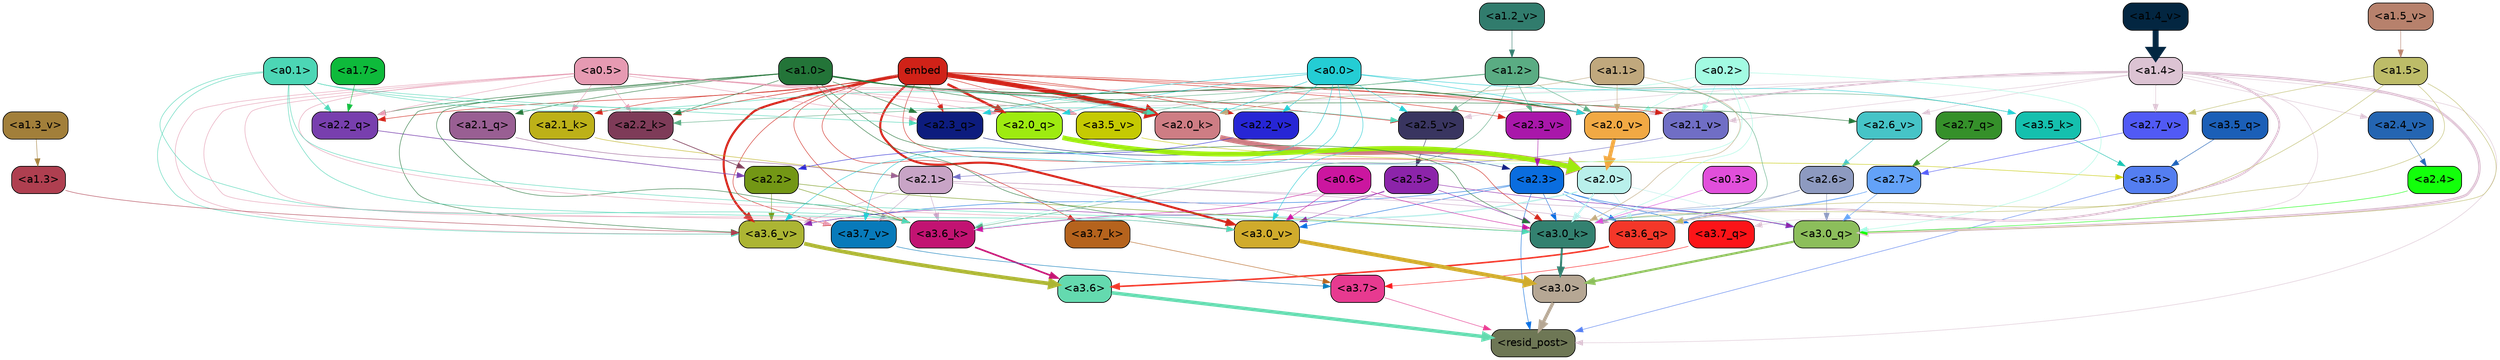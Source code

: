 strict digraph "" {
	graph [bgcolor=transparent,
		layout=dot,
		overlap=false,
		splines=true
	];
	"<a3.7>"	[color=black,
		fillcolor="#e73a90",
		fontname=Helvetica,
		shape=box,
		style="filled, rounded"];
	"<resid_post>"	[color=black,
		fillcolor="#6e7755",
		fontname=Helvetica,
		shape=box,
		style="filled, rounded"];
	"<a3.7>" -> "<resid_post>"	[color="#e73a90",
		penwidth=0.6239100098609924];
	"<a3.6>"	[color=black,
		fillcolor="#64daaf",
		fontname=Helvetica,
		shape=box,
		style="filled, rounded"];
	"<a3.6>" -> "<resid_post>"	[color="#64daaf",
		penwidth=4.569062113761902];
	"<a3.5>"	[color=black,
		fillcolor="#547ef0",
		fontname=Helvetica,
		shape=box,
		style="filled, rounded"];
	"<a3.5>" -> "<resid_post>"	[color="#547ef0",
		penwidth=0.6];
	"<a3.0>"	[color=black,
		fillcolor="#b6a794",
		fontname=Helvetica,
		shape=box,
		style="filled, rounded"];
	"<a3.0>" -> "<resid_post>"	[color="#b6a794",
		penwidth=4.283544182777405];
	"<a2.3>"	[color=black,
		fillcolor="#0a6ddf",
		fontname=Helvetica,
		shape=box,
		style="filled, rounded"];
	"<a2.3>" -> "<resid_post>"	[color="#0a6ddf",
		penwidth=0.6];
	"<a3.7_q>"	[color=black,
		fillcolor="#fc1418",
		fontname=Helvetica,
		shape=box,
		style="filled, rounded"];
	"<a2.3>" -> "<a3.7_q>"	[color="#0a6ddf",
		penwidth=0.6];
	"<a3.6_q>"	[color=black,
		fillcolor="#f43729",
		fontname=Helvetica,
		shape=box,
		style="filled, rounded"];
	"<a2.3>" -> "<a3.6_q>"	[color="#0a6ddf",
		penwidth=0.6];
	"<a3.0_q>"	[color=black,
		fillcolor="#8cbe5b",
		fontname=Helvetica,
		shape=box,
		style="filled, rounded"];
	"<a2.3>" -> "<a3.0_q>"	[color="#0a6ddf",
		penwidth=0.6];
	"<a3.0_k>"	[color=black,
		fillcolor="#338170",
		fontname=Helvetica,
		shape=box,
		style="filled, rounded"];
	"<a2.3>" -> "<a3.0_k>"	[color="#0a6ddf",
		penwidth=0.6];
	"<a3.6_v>"	[color=black,
		fillcolor="#acb533",
		fontname=Helvetica,
		shape=box,
		style="filled, rounded"];
	"<a2.3>" -> "<a3.6_v>"	[color="#0a6ddf",
		penwidth=0.6];
	"<a3.0_v>"	[color=black,
		fillcolor="#d0ab2c",
		fontname=Helvetica,
		shape=box,
		style="filled, rounded"];
	"<a2.3>" -> "<a3.0_v>"	[color="#0a6ddf",
		penwidth=0.6];
	"<a1.4>"	[color=black,
		fillcolor="#dcc3d3",
		fontname=Helvetica,
		shape=box,
		style="filled, rounded"];
	"<a1.4>" -> "<resid_post>"	[color="#dcc3d3",
		penwidth=0.6];
	"<a1.4>" -> "<a3.7_q>"	[color="#dcc3d3",
		penwidth=0.6];
	"<a1.4>" -> "<a3.6_q>"	[color="#dcc3d3",
		penwidth=2.6908124685287476];
	"<a1.4>" -> "<a3.0_q>"	[color="#dcc3d3",
		penwidth=3.32076895236969];
	"<a2.3_q>"	[color=black,
		fillcolor="#0d1c7e",
		fontname=Helvetica,
		shape=box,
		style="filled, rounded"];
	"<a1.4>" -> "<a2.3_q>"	[color="#dcc3d3",
		penwidth=0.6];
	"<a2.7_v>"	[color=black,
		fillcolor="#515af5",
		fontname=Helvetica,
		shape=box,
		style="filled, rounded"];
	"<a1.4>" -> "<a2.7_v>"	[color="#dcc3d3",
		penwidth=0.6];
	"<a2.6_v>"	[color=black,
		fillcolor="#46c4c7",
		fontname=Helvetica,
		shape=box,
		style="filled, rounded"];
	"<a1.4>" -> "<a2.6_v>"	[color="#dcc3d3",
		penwidth=0.6];
	"<a2.5_v>"	[color=black,
		fillcolor="#393560",
		fontname=Helvetica,
		shape=box,
		style="filled, rounded"];
	"<a1.4>" -> "<a2.5_v>"	[color="#dcc3d3",
		penwidth=0.6];
	"<a2.4_v>"	[color=black,
		fillcolor="#2465b2",
		fontname=Helvetica,
		shape=box,
		style="filled, rounded"];
	"<a1.4>" -> "<a2.4_v>"	[color="#dcc3d3",
		penwidth=0.6];
	"<a2.1_v>"	[color=black,
		fillcolor="#706ec5",
		fontname=Helvetica,
		shape=box,
		style="filled, rounded"];
	"<a1.4>" -> "<a2.1_v>"	[color="#dcc3d3",
		penwidth=0.6];
	"<a2.0_v>"	[color=black,
		fillcolor="#f1a944",
		fontname=Helvetica,
		shape=box,
		style="filled, rounded"];
	"<a1.4>" -> "<a2.0_v>"	[color="#dcc3d3",
		penwidth=2.3065454959869385];
	"<a3.7_q>" -> "<a3.7>"	[color="#fc1418",
		penwidth=0.6];
	"<a3.6_q>" -> "<a3.6>"	[color="#f43729",
		penwidth=2.03758105635643];
	"<a3.5_q>"	[color=black,
		fillcolor="#1b5fb7",
		fontname=Helvetica,
		shape=box,
		style="filled, rounded"];
	"<a3.5_q>" -> "<a3.5>"	[color="#1b5fb7",
		penwidth=0.6];
	"<a3.0_q>" -> "<a3.0>"	[color="#8cbe5b",
		penwidth=2.8638100624084473];
	"<a3.7_k>"	[color=black,
		fillcolor="#b5631d",
		fontname=Helvetica,
		shape=box,
		style="filled, rounded"];
	"<a3.7_k>" -> "<a3.7>"	[color="#b5631d",
		penwidth=0.6];
	"<a3.6_k>"	[color=black,
		fillcolor="#c21372",
		fontname=Helvetica,
		shape=box,
		style="filled, rounded"];
	"<a3.6_k>" -> "<a3.6>"	[color="#c21372",
		penwidth=2.174198240041733];
	"<a3.5_k>"	[color=black,
		fillcolor="#15c0ae",
		fontname=Helvetica,
		shape=box,
		style="filled, rounded"];
	"<a3.5_k>" -> "<a3.5>"	[color="#15c0ae",
		penwidth=0.6];
	"<a3.0_k>" -> "<a3.0>"	[color="#338170",
		penwidth=2.6274144649505615];
	"<a3.7_v>"	[color=black,
		fillcolor="#087aba",
		fontname=Helvetica,
		shape=box,
		style="filled, rounded"];
	"<a3.7_v>" -> "<a3.7>"	[color="#087aba",
		penwidth=0.6];
	"<a3.6_v>" -> "<a3.6>"	[color="#acb533",
		penwidth=5.002329230308533];
	"<a3.5_v>"	[color=black,
		fillcolor="#c5ca02",
		fontname=Helvetica,
		shape=box,
		style="filled, rounded"];
	"<a3.5_v>" -> "<a3.5>"	[color="#c5ca02",
		penwidth=0.6];
	"<a3.0_v>" -> "<a3.0>"	[color="#d0ab2c",
		penwidth=5.188832879066467];
	"<a2.7>"	[color=black,
		fillcolor="#63a2f8",
		fontname=Helvetica,
		shape=box,
		style="filled, rounded"];
	"<a2.7>" -> "<a3.6_q>"	[color="#63a2f8",
		penwidth=0.6];
	"<a2.7>" -> "<a3.0_q>"	[color="#63a2f8",
		penwidth=0.6];
	"<a2.7>" -> "<a3.0_k>"	[color="#63a2f8",
		penwidth=0.6];
	"<a2.6>"	[color=black,
		fillcolor="#8d9ac0",
		fontname=Helvetica,
		shape=box,
		style="filled, rounded"];
	"<a2.6>" -> "<a3.6_q>"	[color="#8d9ac0",
		penwidth=0.6];
	"<a2.6>" -> "<a3.0_q>"	[color="#8d9ac0",
		penwidth=0.6];
	"<a2.6>" -> "<a3.0_k>"	[color="#8d9ac0",
		penwidth=0.6];
	"<a2.1>"	[color=black,
		fillcolor="#c8a4c6",
		fontname=Helvetica,
		shape=box,
		style="filled, rounded"];
	"<a2.1>" -> "<a3.6_q>"	[color="#c8a4c6",
		penwidth=0.6];
	"<a2.1>" -> "<a3.0_q>"	[color="#c8a4c6",
		penwidth=0.6];
	"<a2.1>" -> "<a3.6_k>"	[color="#c8a4c6",
		penwidth=0.6];
	"<a2.1>" -> "<a3.0_k>"	[color="#c8a4c6",
		penwidth=0.6];
	"<a2.1>" -> "<a3.7_v>"	[color="#c8a4c6",
		penwidth=0.6];
	"<a2.1>" -> "<a3.6_v>"	[color="#c8a4c6",
		penwidth=0.6];
	"<a2.0>"	[color=black,
		fillcolor="#b9f0eb",
		fontname=Helvetica,
		shape=box,
		style="filled, rounded"];
	"<a2.0>" -> "<a3.6_q>"	[color="#b9f0eb",
		penwidth=0.6];
	"<a2.0>" -> "<a3.0_q>"	[color="#b9f0eb",
		penwidth=0.6];
	"<a2.0>" -> "<a3.6_k>"	[color="#b9f0eb",
		penwidth=1.6254686117172241];
	"<a2.0>" -> "<a3.0_k>"	[color="#b9f0eb",
		penwidth=2.182972814887762];
	"<a1.5>"	[color=black,
		fillcolor="#bdbc68",
		fontname=Helvetica,
		shape=box,
		style="filled, rounded"];
	"<a1.5>" -> "<a3.6_q>"	[color="#bdbc68",
		penwidth=0.6];
	"<a1.5>" -> "<a3.0_q>"	[color="#bdbc68",
		penwidth=0.6];
	"<a1.5>" -> "<a3.0_k>"	[color="#bdbc68",
		penwidth=0.6];
	"<a1.5>" -> "<a2.7_v>"	[color="#bdbc68",
		penwidth=0.6];
	"<a2.5>"	[color=black,
		fillcolor="#8c24aa",
		fontname=Helvetica,
		shape=box,
		style="filled, rounded"];
	"<a2.5>" -> "<a3.0_q>"	[color="#8c24aa",
		penwidth=0.6];
	"<a2.5>" -> "<a3.0_k>"	[color="#8c24aa",
		penwidth=0.6];
	"<a2.5>" -> "<a3.6_v>"	[color="#8c24aa",
		penwidth=0.6];
	"<a2.5>" -> "<a3.0_v>"	[color="#8c24aa",
		penwidth=0.6];
	"<a2.4>"	[color=black,
		fillcolor="#13ff0b",
		fontname=Helvetica,
		shape=box,
		style="filled, rounded"];
	"<a2.4>" -> "<a3.0_q>"	[color="#13ff0b",
		penwidth=0.6];
	"<a0.2>"	[color=black,
		fillcolor="#a2fbe2",
		fontname=Helvetica,
		shape=box,
		style="filled, rounded"];
	"<a0.2>" -> "<a3.0_q>"	[color="#a2fbe2",
		penwidth=0.6];
	"<a0.2>" -> "<a3.6_k>"	[color="#a2fbe2",
		penwidth=0.6];
	"<a0.2>" -> "<a3.0_k>"	[color="#a2fbe2",
		penwidth=0.6];
	"<a2.0_k>"	[color=black,
		fillcolor="#ce7d84",
		fontname=Helvetica,
		shape=box,
		style="filled, rounded"];
	"<a0.2>" -> "<a2.0_k>"	[color="#a2fbe2",
		penwidth=0.6];
	"<a0.2>" -> "<a2.1_v>"	[color="#a2fbe2",
		penwidth=0.6];
	"<a0.2>" -> "<a2.0_v>"	[color="#a2fbe2",
		penwidth=0.6];
	embed	[color=black,
		fillcolor="#d02218",
		fontname=Helvetica,
		shape=box,
		style="filled, rounded"];
	embed -> "<a3.7_k>"	[color="#d02218",
		penwidth=0.6];
	embed -> "<a3.6_k>"	[color="#d02218",
		penwidth=0.6];
	embed -> "<a3.0_k>"	[color="#d02218",
		penwidth=0.6];
	embed -> "<a3.7_v>"	[color="#d02218",
		penwidth=0.6];
	embed -> "<a3.6_v>"	[color="#d02218",
		penwidth=2.809220314025879];
	embed -> "<a3.5_v>"	[color="#d02218",
		penwidth=0.6];
	embed -> "<a3.0_v>"	[color="#d02218",
		penwidth=2.754121422767639];
	embed -> "<a2.3_q>"	[color="#d02218",
		penwidth=0.6];
	"<a2.2_q>"	[color=black,
		fillcolor="#783fae",
		fontname=Helvetica,
		shape=box,
		style="filled, rounded"];
	embed -> "<a2.2_q>"	[color="#d02218",
		penwidth=0.6];
	"<a2.0_q>"	[color=black,
		fillcolor="#9eeb10",
		fontname=Helvetica,
		shape=box,
		style="filled, rounded"];
	embed -> "<a2.0_q>"	[color="#d02218",
		penwidth=3.102177858352661];
	"<a2.2_k>"	[color=black,
		fillcolor="#7e3b58",
		fontname=Helvetica,
		shape=box,
		style="filled, rounded"];
	embed -> "<a2.2_k>"	[color="#d02218",
		penwidth=0.6805839538574219];
	"<a2.1_k>"	[color=black,
		fillcolor="#bdb118",
		fontname=Helvetica,
		shape=box,
		style="filled, rounded"];
	embed -> "<a2.1_k>"	[color="#d02218",
		penwidth=0.6];
	embed -> "<a2.0_k>"	[color="#d02218",
		penwidth=5.977519929409027];
	embed -> "<a2.5_v>"	[color="#d02218",
		penwidth=0.6];
	"<a2.3_v>"	[color=black,
		fillcolor="#a917aa",
		fontname=Helvetica,
		shape=box,
		style="filled, rounded"];
	embed -> "<a2.3_v>"	[color="#d02218",
		penwidth=0.6];
	"<a2.2_v>"	[color=black,
		fillcolor="#2726d5",
		fontname=Helvetica,
		shape=box,
		style="filled, rounded"];
	embed -> "<a2.2_v>"	[color="#d02218",
		penwidth=0.6436443328857422];
	embed -> "<a2.1_v>"	[color="#d02218",
		penwidth=0.6];
	embed -> "<a2.0_v>"	[color="#d02218",
		penwidth=0.6];
	"<a2.2>"	[color=black,
		fillcolor="#739715",
		fontname=Helvetica,
		shape=box,
		style="filled, rounded"];
	"<a2.2>" -> "<a3.6_k>"	[color="#739715",
		penwidth=0.6];
	"<a2.2>" -> "<a3.0_k>"	[color="#739715",
		penwidth=0.6065438985824585];
	"<a2.2>" -> "<a3.6_v>"	[color="#739715",
		penwidth=0.6];
	"<a1.2>"	[color=black,
		fillcolor="#5aac83",
		fontname=Helvetica,
		shape=box,
		style="filled, rounded"];
	"<a1.2>" -> "<a3.6_k>"	[color="#5aac83",
		penwidth=0.6];
	"<a1.2>" -> "<a3.5_k>"	[color="#5aac83",
		penwidth=0.6];
	"<a1.2>" -> "<a3.0_k>"	[color="#5aac83",
		penwidth=0.6];
	"<a1.2>" -> "<a3.5_v>"	[color="#5aac83",
		penwidth=0.6];
	"<a1.2>" -> "<a2.2_k>"	[color="#5aac83",
		penwidth=0.6];
	"<a1.2>" -> "<a2.5_v>"	[color="#5aac83",
		penwidth=0.6];
	"<a1.2>" -> "<a2.3_v>"	[color="#5aac83",
		penwidth=0.6];
	"<a1.2>" -> "<a2.0_v>"	[color="#5aac83",
		penwidth=0.6];
	"<a1.0>"	[color=black,
		fillcolor="#237438",
		fontname=Helvetica,
		shape=box,
		style="filled, rounded"];
	"<a1.0>" -> "<a3.6_k>"	[color="#237438",
		penwidth=0.6];
	"<a1.0>" -> "<a3.0_k>"	[color="#237438",
		penwidth=0.6];
	"<a1.0>" -> "<a3.6_v>"	[color="#237438",
		penwidth=0.6];
	"<a1.0>" -> "<a3.5_v>"	[color="#237438",
		penwidth=0.6];
	"<a1.0>" -> "<a3.0_v>"	[color="#237438",
		penwidth=0.6];
	"<a1.0>" -> "<a2.3_q>"	[color="#237438",
		penwidth=0.6];
	"<a1.0>" -> "<a2.2_q>"	[color="#237438",
		penwidth=0.6];
	"<a2.1_q>"	[color=black,
		fillcolor="#995f93",
		fontname=Helvetica,
		shape=box,
		style="filled, rounded"];
	"<a1.0>" -> "<a2.1_q>"	[color="#237438",
		penwidth=0.6];
	"<a1.0>" -> "<a2.2_k>"	[color="#237438",
		penwidth=0.6];
	"<a1.0>" -> "<a2.0_k>"	[color="#237438",
		penwidth=0.6];
	"<a1.0>" -> "<a2.6_v>"	[color="#237438",
		penwidth=0.6];
	"<a1.0>" -> "<a2.0_v>"	[color="#237438",
		penwidth=1.2192587852478027];
	"<a0.6>"	[color=black,
		fillcolor="#cb169f",
		fontname=Helvetica,
		shape=box,
		style="filled, rounded"];
	"<a0.6>" -> "<a3.6_k>"	[color="#cb169f",
		penwidth=0.6];
	"<a0.6>" -> "<a3.0_k>"	[color="#cb169f",
		penwidth=0.6];
	"<a0.6>" -> "<a3.0_v>"	[color="#cb169f",
		penwidth=0.6];
	"<a0.5>"	[color=black,
		fillcolor="#e69ab2",
		fontname=Helvetica,
		shape=box,
		style="filled, rounded"];
	"<a0.5>" -> "<a3.6_k>"	[color="#e69ab2",
		penwidth=0.6];
	"<a0.5>" -> "<a3.7_v>"	[color="#e69ab2",
		penwidth=0.6];
	"<a0.5>" -> "<a3.6_v>"	[color="#e69ab2",
		penwidth=0.6];
	"<a0.5>" -> "<a3.5_v>"	[color="#e69ab2",
		penwidth=0.6];
	"<a0.5>" -> "<a3.0_v>"	[color="#e69ab2",
		penwidth=0.6120390892028809];
	"<a0.5>" -> "<a2.3_q>"	[color="#e69ab2",
		penwidth=0.6];
	"<a0.5>" -> "<a2.2_q>"	[color="#e69ab2",
		penwidth=0.6];
	"<a0.5>" -> "<a2.0_q>"	[color="#e69ab2",
		penwidth=0.6];
	"<a0.5>" -> "<a2.2_k>"	[color="#e69ab2",
		penwidth=0.6];
	"<a0.5>" -> "<a2.1_k>"	[color="#e69ab2",
		penwidth=0.6];
	"<a0.5>" -> "<a2.0_k>"	[color="#e69ab2",
		penwidth=0.658348560333252];
	"<a0.5>" -> "<a2.0_v>"	[color="#e69ab2",
		penwidth=0.6];
	"<a0.1>"	[color=black,
		fillcolor="#4cd6b5",
		fontname=Helvetica,
		shape=box,
		style="filled, rounded"];
	"<a0.1>" -> "<a3.6_k>"	[color="#4cd6b5",
		penwidth=0.6];
	"<a0.1>" -> "<a3.0_k>"	[color="#4cd6b5",
		penwidth=0.6];
	"<a0.1>" -> "<a3.6_v>"	[color="#4cd6b5",
		penwidth=0.6];
	"<a0.1>" -> "<a3.0_v>"	[color="#4cd6b5",
		penwidth=0.6];
	"<a0.1>" -> "<a2.3_q>"	[color="#4cd6b5",
		penwidth=0.6];
	"<a0.1>" -> "<a2.2_q>"	[color="#4cd6b5",
		penwidth=0.6];
	"<a0.1>" -> "<a2.0_k>"	[color="#4cd6b5",
		penwidth=0.6];
	"<a0.1>" -> "<a2.5_v>"	[color="#4cd6b5",
		penwidth=0.6];
	"<a0.0>"	[color=black,
		fillcolor="#24cdd4",
		fontname=Helvetica,
		shape=box,
		style="filled, rounded"];
	"<a0.0>" -> "<a3.5_k>"	[color="#24cdd4",
		penwidth=0.6];
	"<a0.0>" -> "<a3.7_v>"	[color="#24cdd4",
		penwidth=0.6];
	"<a0.0>" -> "<a3.6_v>"	[color="#24cdd4",
		penwidth=0.6];
	"<a0.0>" -> "<a3.0_v>"	[color="#24cdd4",
		penwidth=0.6];
	"<a0.0>" -> "<a2.3_q>"	[color="#24cdd4",
		penwidth=0.6];
	"<a0.0>" -> "<a2.0_q>"	[color="#24cdd4",
		penwidth=0.6];
	"<a0.0>" -> "<a2.0_k>"	[color="#24cdd4",
		penwidth=0.6];
	"<a0.0>" -> "<a2.5_v>"	[color="#24cdd4",
		penwidth=0.6];
	"<a0.0>" -> "<a2.2_v>"	[color="#24cdd4",
		penwidth=0.6];
	"<a0.0>" -> "<a2.0_v>"	[color="#24cdd4",
		penwidth=0.6];
	"<a1.1>"	[color=black,
		fillcolor="#c0a87d",
		fontname=Helvetica,
		shape=box,
		style="filled, rounded"];
	"<a1.1>" -> "<a3.0_k>"	[color="#c0a87d",
		penwidth=0.6];
	"<a1.1>" -> "<a2.0_k>"	[color="#c0a87d",
		penwidth=0.6];
	"<a1.1>" -> "<a2.0_v>"	[color="#c0a87d",
		penwidth=0.6];
	"<a0.3>"	[color=black,
		fillcolor="#e14fdb",
		fontname=Helvetica,
		shape=box,
		style="filled, rounded"];
	"<a0.3>" -> "<a3.0_k>"	[color="#e14fdb",
		penwidth=0.6];
	"<a1.3>"	[color=black,
		fillcolor="#af3f50",
		fontname=Helvetica,
		shape=box,
		style="filled, rounded"];
	"<a1.3>" -> "<a3.6_v>"	[color="#af3f50",
		penwidth=0.6];
	"<a2.7_q>"	[color=black,
		fillcolor="#35902a",
		fontname=Helvetica,
		shape=box,
		style="filled, rounded"];
	"<a2.7_q>" -> "<a2.7>"	[color="#35902a",
		penwidth=0.6];
	"<a2.3_q>" -> "<a2.3>"	[color="#0d1c7e",
		penwidth=0.6];
	"<a2.2_q>" -> "<a2.2>"	[color="#783fae",
		penwidth=0.7585353851318359];
	"<a2.1_q>" -> "<a2.1>"	[color="#995f93",
		penwidth=0.6];
	"<a2.0_q>" -> "<a2.0>"	[color="#9eeb10",
		penwidth=6.189085364341736];
	"<a2.2_k>" -> "<a2.2>"	[color="#7e3b58",
		penwidth=0.87534499168396];
	"<a2.1_k>" -> "<a2.1>"	[color="#bdb118",
		penwidth=0.6];
	"<a2.0_k>" -> "<a2.0>"	[color="#ce7d84",
		penwidth=7.056803464889526];
	"<a2.7_v>" -> "<a2.7>"	[color="#515af5",
		penwidth=0.6];
	"<a2.6_v>" -> "<a2.6>"	[color="#46c4c7",
		penwidth=0.6];
	"<a2.5_v>" -> "<a2.5>"	[color="#393560",
		penwidth=0.6];
	"<a2.4_v>" -> "<a2.4>"	[color="#2465b2",
		penwidth=0.6];
	"<a2.3_v>" -> "<a2.3>"	[color="#a917aa",
		penwidth=0.6];
	"<a2.2_v>" -> "<a2.2>"	[color="#2726d5",
		penwidth=0.6];
	"<a2.1_v>" -> "<a2.1>"	[color="#706ec5",
		penwidth=0.6];
	"<a2.0_v>" -> "<a2.0>"	[color="#f1a944",
		penwidth=5.12138295173645];
	"<a1.7>"	[color=black,
		fillcolor="#0eba3b",
		fontname=Helvetica,
		shape=box,
		style="filled, rounded"];
	"<a1.7>" -> "<a2.2_q>"	[color="#0eba3b",
		penwidth=0.6];
	"<a1.5_v>"	[color=black,
		fillcolor="#b7816c",
		fontname=Helvetica,
		shape=box,
		style="filled, rounded"];
	"<a1.5_v>" -> "<a1.5>"	[color="#b7816c",
		penwidth=0.6];
	"<a1.4_v>"	[color=black,
		fillcolor="#032641",
		fontname=Helvetica,
		shape=box,
		style="filled, rounded"];
	"<a1.4_v>" -> "<a1.4>"	[color="#032641",
		penwidth=7.850657939910889];
	"<a1.3_v>"	[color=black,
		fillcolor="#a27f3a",
		fontname=Helvetica,
		shape=box,
		style="filled, rounded"];
	"<a1.3_v>" -> "<a1.3>"	[color="#a27f3a",
		penwidth=0.6];
	"<a1.2_v>"	[color=black,
		fillcolor="#317c6d",
		fontname=Helvetica,
		shape=box,
		style="filled, rounded"];
	"<a1.2_v>" -> "<a1.2>"	[color="#317c6d",
		penwidth=0.6];
}
